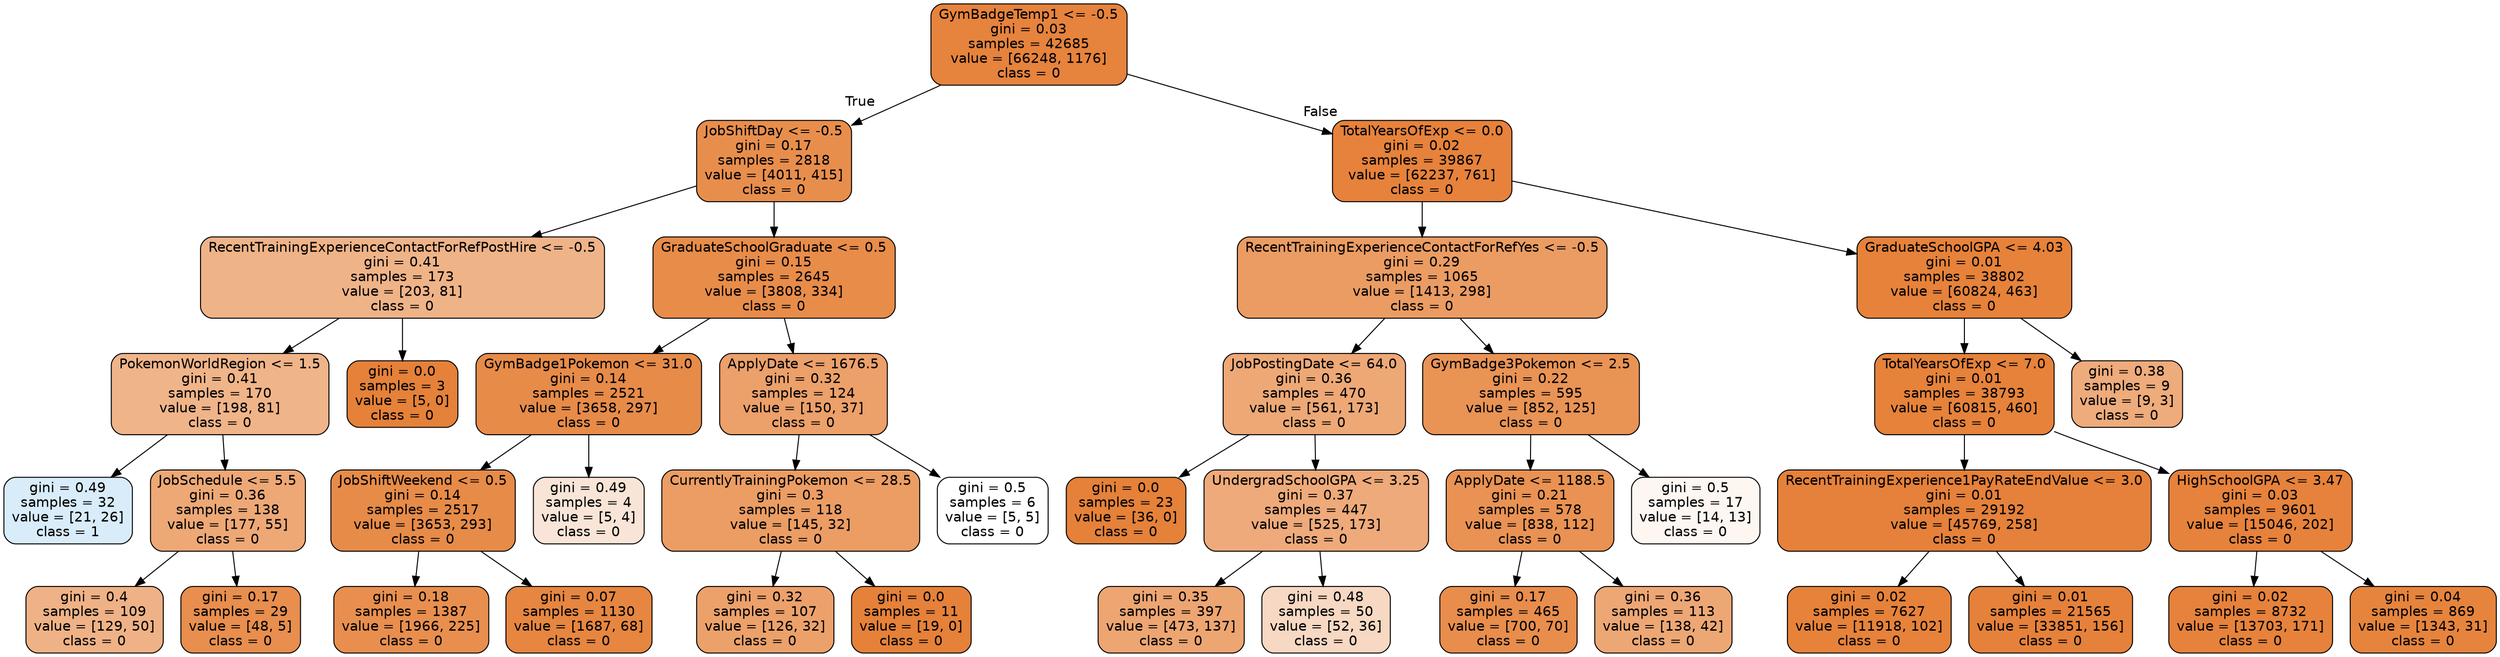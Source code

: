 digraph Tree {
node [shape=box, style="filled, rounded", color="black", fontname=helvetica] ;
edge [fontname=helvetica] ;
0 [label="GymBadgeTemp1 <= -0.5\ngini = 0.03\nsamples = 42685\nvalue = [66248, 1176]\nclass = 0", fillcolor="#e58139fa"] ;
1 [label="JobShiftDay <= -0.5\ngini = 0.17\nsamples = 2818\nvalue = [4011, 415]\nclass = 0", fillcolor="#e58139e5"] ;
0 -> 1 [labeldistance=2.5, labelangle=45, headlabel="True"] ;
2 [label="RecentTrainingExperienceContactForRefPostHire <= -0.5\ngini = 0.41\nsamples = 173\nvalue = [203, 81]\nclass = 0", fillcolor="#e5813999"] ;
1 -> 2 ;
3 [label="PokemonWorldRegion <= 1.5\ngini = 0.41\nsamples = 170\nvalue = [198, 81]\nclass = 0", fillcolor="#e5813997"] ;
2 -> 3 ;
4 [label="gini = 0.49\nsamples = 32\nvalue = [21, 26]\nclass = 1", fillcolor="#399de531"] ;
3 -> 4 ;
5 [label="JobSchedule <= 5.5\ngini = 0.36\nsamples = 138\nvalue = [177, 55]\nclass = 0", fillcolor="#e58139b0"] ;
3 -> 5 ;
6 [label="gini = 0.4\nsamples = 109\nvalue = [129, 50]\nclass = 0", fillcolor="#e581399c"] ;
5 -> 6 ;
7 [label="gini = 0.17\nsamples = 29\nvalue = [48, 5]\nclass = 0", fillcolor="#e58139e4"] ;
5 -> 7 ;
8 [label="gini = 0.0\nsamples = 3\nvalue = [5, 0]\nclass = 0", fillcolor="#e58139ff"] ;
2 -> 8 ;
9 [label="GraduateSchoolGraduate <= 0.5\ngini = 0.15\nsamples = 2645\nvalue = [3808, 334]\nclass = 0", fillcolor="#e58139e9"] ;
1 -> 9 ;
10 [label="GymBadge1Pokemon <= 31.0\ngini = 0.14\nsamples = 2521\nvalue = [3658, 297]\nclass = 0", fillcolor="#e58139ea"] ;
9 -> 10 ;
11 [label="JobShiftWeekend <= 0.5\ngini = 0.14\nsamples = 2517\nvalue = [3653, 293]\nclass = 0", fillcolor="#e58139eb"] ;
10 -> 11 ;
12 [label="gini = 0.18\nsamples = 1387\nvalue = [1966, 225]\nclass = 0", fillcolor="#e58139e2"] ;
11 -> 12 ;
13 [label="gini = 0.07\nsamples = 1130\nvalue = [1687, 68]\nclass = 0", fillcolor="#e58139f5"] ;
11 -> 13 ;
14 [label="gini = 0.49\nsamples = 4\nvalue = [5, 4]\nclass = 0", fillcolor="#e5813933"] ;
10 -> 14 ;
15 [label="ApplyDate <= 1676.5\ngini = 0.32\nsamples = 124\nvalue = [150, 37]\nclass = 0", fillcolor="#e58139c0"] ;
9 -> 15 ;
16 [label="CurrentlyTrainingPokemon <= 28.5\ngini = 0.3\nsamples = 118\nvalue = [145, 32]\nclass = 0", fillcolor="#e58139c7"] ;
15 -> 16 ;
17 [label="gini = 0.32\nsamples = 107\nvalue = [126, 32]\nclass = 0", fillcolor="#e58139be"] ;
16 -> 17 ;
18 [label="gini = 0.0\nsamples = 11\nvalue = [19, 0]\nclass = 0", fillcolor="#e58139ff"] ;
16 -> 18 ;
19 [label="gini = 0.5\nsamples = 6\nvalue = [5, 5]\nclass = 0", fillcolor="#e5813900"] ;
15 -> 19 ;
20 [label="TotalYearsOfExp <= 0.0\ngini = 0.02\nsamples = 39867\nvalue = [62237, 761]\nclass = 0", fillcolor="#e58139fc"] ;
0 -> 20 [labeldistance=2.5, labelangle=-45, headlabel="False"] ;
21 [label="RecentTrainingExperienceContactForRefYes <= -0.5\ngini = 0.29\nsamples = 1065\nvalue = [1413, 298]\nclass = 0", fillcolor="#e58139c9"] ;
20 -> 21 ;
22 [label="JobPostingDate <= 64.0\ngini = 0.36\nsamples = 470\nvalue = [561, 173]\nclass = 0", fillcolor="#e58139b0"] ;
21 -> 22 ;
23 [label="gini = 0.0\nsamples = 23\nvalue = [36, 0]\nclass = 0", fillcolor="#e58139ff"] ;
22 -> 23 ;
24 [label="UndergradSchoolGPA <= 3.25\ngini = 0.37\nsamples = 447\nvalue = [525, 173]\nclass = 0", fillcolor="#e58139ab"] ;
22 -> 24 ;
25 [label="gini = 0.35\nsamples = 397\nvalue = [473, 137]\nclass = 0", fillcolor="#e58139b5"] ;
24 -> 25 ;
26 [label="gini = 0.48\nsamples = 50\nvalue = [52, 36]\nclass = 0", fillcolor="#e581394e"] ;
24 -> 26 ;
27 [label="GymBadge3Pokemon <= 2.5\ngini = 0.22\nsamples = 595\nvalue = [852, 125]\nclass = 0", fillcolor="#e58139da"] ;
21 -> 27 ;
28 [label="ApplyDate <= 1188.5\ngini = 0.21\nsamples = 578\nvalue = [838, 112]\nclass = 0", fillcolor="#e58139dd"] ;
27 -> 28 ;
29 [label="gini = 0.17\nsamples = 465\nvalue = [700, 70]\nclass = 0", fillcolor="#e58139e6"] ;
28 -> 29 ;
30 [label="gini = 0.36\nsamples = 113\nvalue = [138, 42]\nclass = 0", fillcolor="#e58139b1"] ;
28 -> 30 ;
31 [label="gini = 0.5\nsamples = 17\nvalue = [14, 13]\nclass = 0", fillcolor="#e5813912"] ;
27 -> 31 ;
32 [label="GraduateSchoolGPA <= 4.03\ngini = 0.01\nsamples = 38802\nvalue = [60824, 463]\nclass = 0", fillcolor="#e58139fd"] ;
20 -> 32 ;
33 [label="TotalYearsOfExp <= 7.0\ngini = 0.01\nsamples = 38793\nvalue = [60815, 460]\nclass = 0", fillcolor="#e58139fd"] ;
32 -> 33 ;
34 [label="RecentTrainingExperience1PayRateEndValue <= 3.0\ngini = 0.01\nsamples = 29192\nvalue = [45769, 258]\nclass = 0", fillcolor="#e58139fe"] ;
33 -> 34 ;
35 [label="gini = 0.02\nsamples = 7627\nvalue = [11918, 102]\nclass = 0", fillcolor="#e58139fd"] ;
34 -> 35 ;
36 [label="gini = 0.01\nsamples = 21565\nvalue = [33851, 156]\nclass = 0", fillcolor="#e58139fe"] ;
34 -> 36 ;
37 [label="HighSchoolGPA <= 3.47\ngini = 0.03\nsamples = 9601\nvalue = [15046, 202]\nclass = 0", fillcolor="#e58139fc"] ;
33 -> 37 ;
38 [label="gini = 0.02\nsamples = 8732\nvalue = [13703, 171]\nclass = 0", fillcolor="#e58139fc"] ;
37 -> 38 ;
39 [label="gini = 0.04\nsamples = 869\nvalue = [1343, 31]\nclass = 0", fillcolor="#e58139f9"] ;
37 -> 39 ;
40 [label="gini = 0.38\nsamples = 9\nvalue = [9, 3]\nclass = 0", fillcolor="#e58139aa"] ;
32 -> 40 ;
}